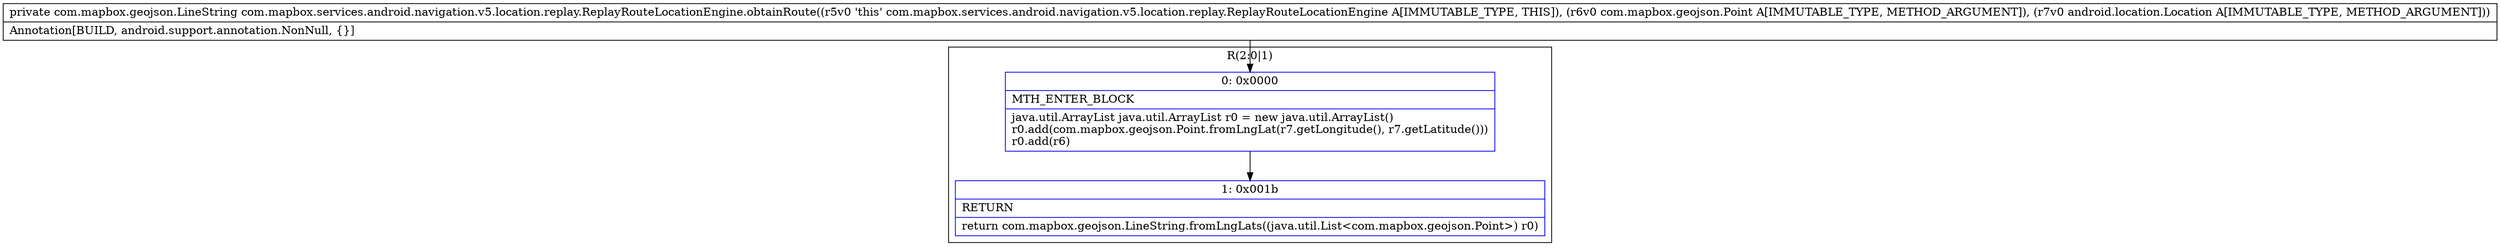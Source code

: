 digraph "CFG forcom.mapbox.services.android.navigation.v5.location.replay.ReplayRouteLocationEngine.obtainRoute(Lcom\/mapbox\/geojson\/Point;Landroid\/location\/Location;)Lcom\/mapbox\/geojson\/LineString;" {
subgraph cluster_Region_42031118 {
label = "R(2:0|1)";
node [shape=record,color=blue];
Node_0 [shape=record,label="{0\:\ 0x0000|MTH_ENTER_BLOCK\l|java.util.ArrayList java.util.ArrayList r0 = new java.util.ArrayList()\lr0.add(com.mapbox.geojson.Point.fromLngLat(r7.getLongitude(), r7.getLatitude()))\lr0.add(r6)\l}"];
Node_1 [shape=record,label="{1\:\ 0x001b|RETURN\l|return com.mapbox.geojson.LineString.fromLngLats((java.util.List\<com.mapbox.geojson.Point\>) r0)\l}"];
}
MethodNode[shape=record,label="{private com.mapbox.geojson.LineString com.mapbox.services.android.navigation.v5.location.replay.ReplayRouteLocationEngine.obtainRoute((r5v0 'this' com.mapbox.services.android.navigation.v5.location.replay.ReplayRouteLocationEngine A[IMMUTABLE_TYPE, THIS]), (r6v0 com.mapbox.geojson.Point A[IMMUTABLE_TYPE, METHOD_ARGUMENT]), (r7v0 android.location.Location A[IMMUTABLE_TYPE, METHOD_ARGUMENT]))  | Annotation[BUILD, android.support.annotation.NonNull, \{\}]\l}"];
MethodNode -> Node_0;
Node_0 -> Node_1;
}

